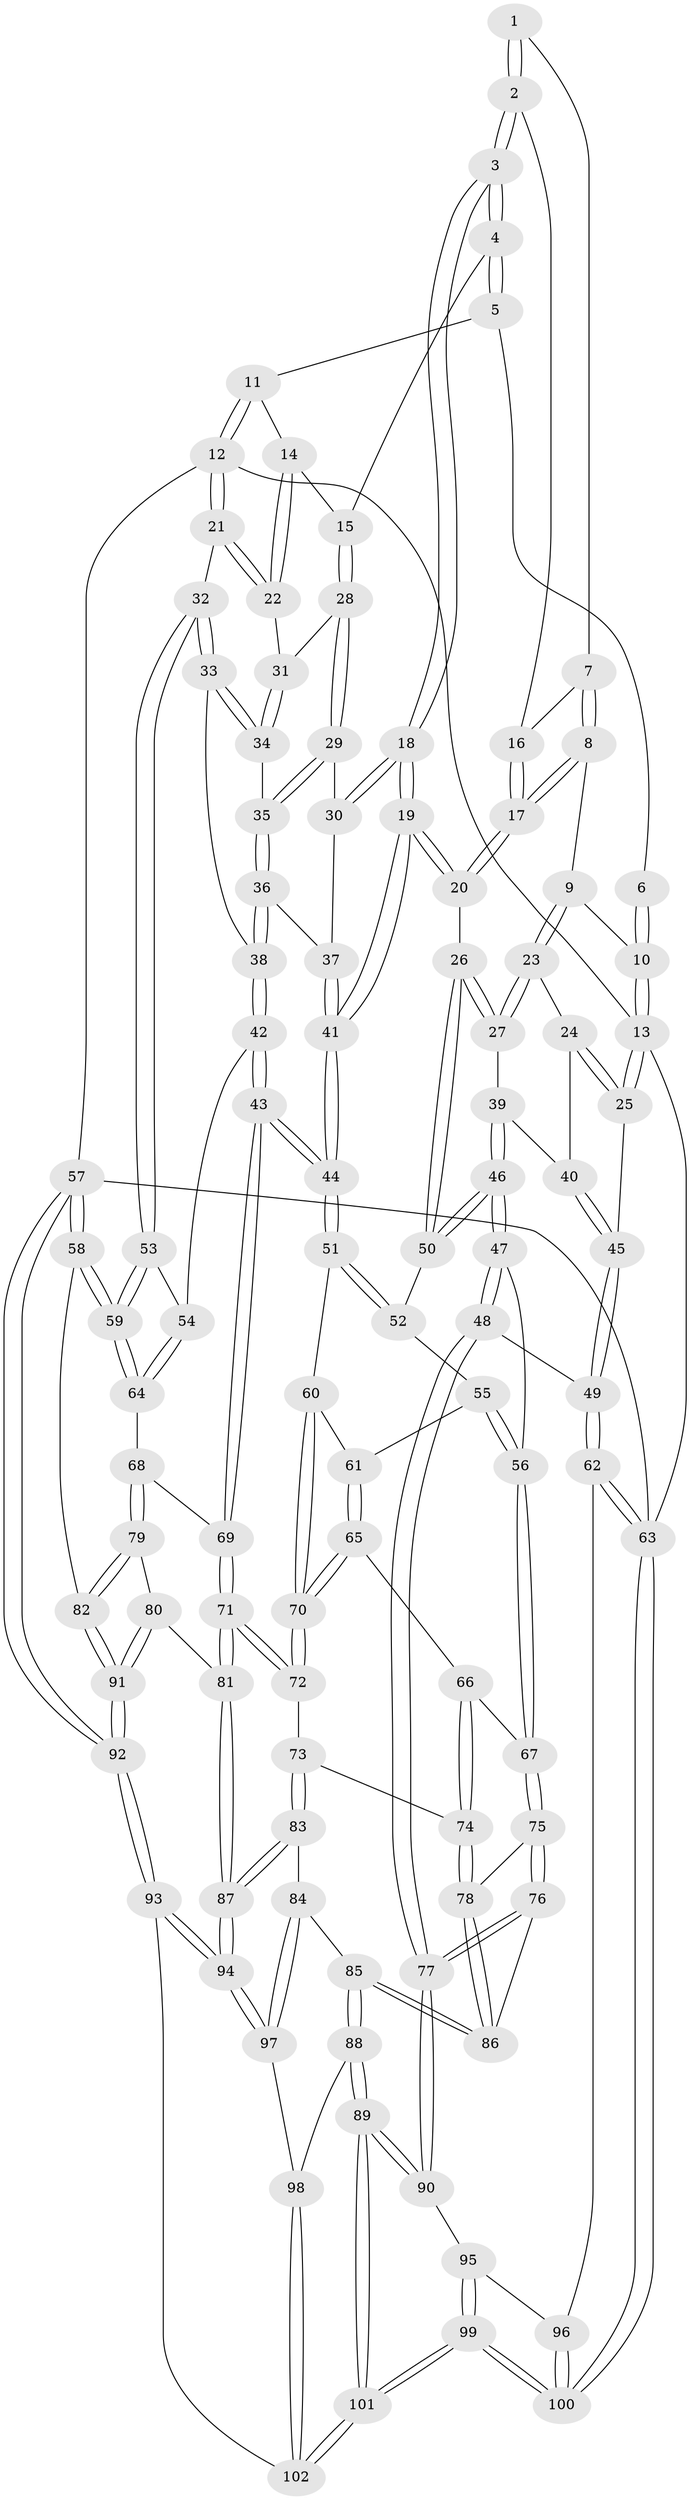 // Generated by graph-tools (version 1.1) at 2025/11/02/21/25 10:11:13]
// undirected, 102 vertices, 252 edges
graph export_dot {
graph [start="1"]
  node [color=gray90,style=filled];
  1 [pos="+0.46369692999941586+0.030325194866033023"];
  2 [pos="+0.503897990726568+0.07654264840875025"];
  3 [pos="+0.6141863657933717+0.06325207493392924"];
  4 [pos="+0.6468613458026972+0.02726538356947004"];
  5 [pos="+0.6567430726446102+0"];
  6 [pos="+0.4564006546410332+0"];
  7 [pos="+0.4268098399787581+0.06821940337589497"];
  8 [pos="+0.37353774652243904+0.0859416185852419"];
  9 [pos="+0.22718722713727543+0"];
  10 [pos="+0.20823079529217695+0"];
  11 [pos="+0.8802505001156994+0"];
  12 [pos="+1+0"];
  13 [pos="+0+0"];
  14 [pos="+0.8663098971381952+0.06605080226078039"];
  15 [pos="+0.6921407131628429+0.07514335894906717"];
  16 [pos="+0.48208211321337624+0.09977781718257826"];
  17 [pos="+0.42993592464406494+0.25325902789741356"];
  18 [pos="+0.5399364426467829+0.26902435791779966"];
  19 [pos="+0.5155438488164398+0.29589327199025994"];
  20 [pos="+0.4314157974000317+0.26906780880664116"];
  21 [pos="+1+0.1642831542144236"];
  22 [pos="+0.8780768627069166+0.10413198920504385"];
  23 [pos="+0.17378612956659978+0.16989375147740593"];
  24 [pos="+0.10807602500609105+0.17716745855644597"];
  25 [pos="+0+0.08541312901037391"];
  26 [pos="+0.32738449479621873+0.2998160581361493"];
  27 [pos="+0.2102857250509019+0.22895462781245549"];
  28 [pos="+0.7212887387067562+0.12837823139530474"];
  29 [pos="+0.7317882458275412+0.18844368027499894"];
  30 [pos="+0.6950928536615032+0.218857707481177"];
  31 [pos="+0.8726471712829923+0.1132592309642915"];
  32 [pos="+1+0.2989114235635664"];
  33 [pos="+1+0.30709835848802036"];
  34 [pos="+0.8490163976280167+0.21680835723424727"];
  35 [pos="+0.8107939947792665+0.2294938326477471"];
  36 [pos="+0.7917690515376967+0.28751162894119675"];
  37 [pos="+0.7280990796658504+0.31976886018409006"];
  38 [pos="+0.8534664705193749+0.3990877319454169"];
  39 [pos="+0.10137925527888546+0.3656881670786373"];
  40 [pos="+0.02005236896279077+0.31859599618143325"];
  41 [pos="+0.6129792791308734+0.4685258575561773"];
  42 [pos="+0.7869733396723698+0.5081949169882578"];
  43 [pos="+0.671777676050142+0.5400754364487419"];
  44 [pos="+0.6177984117823536+0.48739964122104995"];
  45 [pos="+0+0.3227432724166246"];
  46 [pos="+0.11210992452587258+0.5010317921764431"];
  47 [pos="+0.09083386700570786+0.558712758249764"];
  48 [pos="+0+0.6301947767503647"];
  49 [pos="+0+0.6304258957356814"];
  50 [pos="+0.31297177111318064+0.3491700041092167"];
  51 [pos="+0.6020171971031971+0.4925301854388967"];
  52 [pos="+0.3349231074818744+0.45902334834726904"];
  53 [pos="+1+0.3059942839194588"];
  54 [pos="+0.8387659111779411+0.5271441753806716"];
  55 [pos="+0.3229269020253845+0.5219472188188089"];
  56 [pos="+0.15637250864891003+0.5827365502624707"];
  57 [pos="+1+1"];
  58 [pos="+1+0.7116310610931292"];
  59 [pos="+1+0.6595566142139153"];
  60 [pos="+0.5652661520419723+0.5110395809063529"];
  61 [pos="+0.3849188789093574+0.579259658078109"];
  62 [pos="+0+0.8400509215570765"];
  63 [pos="+0+1"];
  64 [pos="+1+0.6388367988481751"];
  65 [pos="+0.3749351407352154+0.6458543094441175"];
  66 [pos="+0.363230995767548+0.6536907812913556"];
  67 [pos="+0.22015606625396747+0.65538278115709"];
  68 [pos="+0.8229690261171722+0.7418784940759492"];
  69 [pos="+0.6709739305267004+0.5944815057704231"];
  70 [pos="+0.43067950623427337+0.683953229282555"];
  71 [pos="+0.6019709403643205+0.7264532599713348"];
  72 [pos="+0.46719034488738614+0.7281207960904165"];
  73 [pos="+0.420090733047603+0.7830842973952215"];
  74 [pos="+0.33031511511942996+0.7725004096591942"];
  75 [pos="+0.23030746267213514+0.7056249998349495"];
  76 [pos="+0.15585640042463542+0.8214170275292048"];
  77 [pos="+0.12857317057881068+0.8393362196138574"];
  78 [pos="+0.3128491053441477+0.781707984149891"];
  79 [pos="+0.8292349746164329+0.8238730527807072"];
  80 [pos="+0.6285241010147934+0.8099951008247727"];
  81 [pos="+0.6092210173214975+0.797215180965082"];
  82 [pos="+0.8441417145526366+0.8563315984722546"];
  83 [pos="+0.4334437726217733+0.8455342044623809"];
  84 [pos="+0.37628970673016293+0.8930159292727007"];
  85 [pos="+0.30918131091290435+0.8624768434298441"];
  86 [pos="+0.3012975939934491+0.8143642863667768"];
  87 [pos="+0.541802371764183+0.895034025336187"];
  88 [pos="+0.2456148257589415+0.9352003429013972"];
  89 [pos="+0.21456617794711566+0.9521420127662048"];
  90 [pos="+0.13381437286368358+0.8886085583554921"];
  91 [pos="+0.8272994005482918+1"];
  92 [pos="+0.8625790268575413+1"];
  93 [pos="+0.618119307310609+1"];
  94 [pos="+0.536956148494869+0.9727731260554169"];
  95 [pos="+0.11039490117355423+0.9076621845972566"];
  96 [pos="+0.08470417391280122+0.9194543024458894"];
  97 [pos="+0.38760417387365076+0.9425609241219277"];
  98 [pos="+0.3660029694351903+0.9739761496166323"];
  99 [pos="+0.0570630573184109+1"];
  100 [pos="+0+1"];
  101 [pos="+0.2365862463461477+1"];
  102 [pos="+0.3441581685135101+1"];
  1 -- 2;
  1 -- 2;
  1 -- 7;
  2 -- 3;
  2 -- 3;
  2 -- 16;
  3 -- 4;
  3 -- 4;
  3 -- 18;
  3 -- 18;
  4 -- 5;
  4 -- 5;
  4 -- 15;
  5 -- 6;
  5 -- 11;
  6 -- 10;
  6 -- 10;
  7 -- 8;
  7 -- 8;
  7 -- 16;
  8 -- 9;
  8 -- 17;
  8 -- 17;
  9 -- 10;
  9 -- 23;
  9 -- 23;
  10 -- 13;
  10 -- 13;
  11 -- 12;
  11 -- 12;
  11 -- 14;
  12 -- 13;
  12 -- 21;
  12 -- 21;
  12 -- 57;
  13 -- 25;
  13 -- 25;
  13 -- 63;
  14 -- 15;
  14 -- 22;
  14 -- 22;
  15 -- 28;
  15 -- 28;
  16 -- 17;
  16 -- 17;
  17 -- 20;
  17 -- 20;
  18 -- 19;
  18 -- 19;
  18 -- 30;
  18 -- 30;
  19 -- 20;
  19 -- 20;
  19 -- 41;
  19 -- 41;
  20 -- 26;
  21 -- 22;
  21 -- 22;
  21 -- 32;
  22 -- 31;
  23 -- 24;
  23 -- 27;
  23 -- 27;
  24 -- 25;
  24 -- 25;
  24 -- 40;
  25 -- 45;
  26 -- 27;
  26 -- 27;
  26 -- 50;
  26 -- 50;
  27 -- 39;
  28 -- 29;
  28 -- 29;
  28 -- 31;
  29 -- 30;
  29 -- 35;
  29 -- 35;
  30 -- 37;
  31 -- 34;
  31 -- 34;
  32 -- 33;
  32 -- 33;
  32 -- 53;
  32 -- 53;
  33 -- 34;
  33 -- 34;
  33 -- 38;
  34 -- 35;
  35 -- 36;
  35 -- 36;
  36 -- 37;
  36 -- 38;
  36 -- 38;
  37 -- 41;
  37 -- 41;
  38 -- 42;
  38 -- 42;
  39 -- 40;
  39 -- 46;
  39 -- 46;
  40 -- 45;
  40 -- 45;
  41 -- 44;
  41 -- 44;
  42 -- 43;
  42 -- 43;
  42 -- 54;
  43 -- 44;
  43 -- 44;
  43 -- 69;
  43 -- 69;
  44 -- 51;
  44 -- 51;
  45 -- 49;
  45 -- 49;
  46 -- 47;
  46 -- 47;
  46 -- 50;
  46 -- 50;
  47 -- 48;
  47 -- 48;
  47 -- 56;
  48 -- 49;
  48 -- 77;
  48 -- 77;
  49 -- 62;
  49 -- 62;
  50 -- 52;
  51 -- 52;
  51 -- 52;
  51 -- 60;
  52 -- 55;
  53 -- 54;
  53 -- 59;
  53 -- 59;
  54 -- 64;
  54 -- 64;
  55 -- 56;
  55 -- 56;
  55 -- 61;
  56 -- 67;
  56 -- 67;
  57 -- 58;
  57 -- 58;
  57 -- 92;
  57 -- 92;
  57 -- 63;
  58 -- 59;
  58 -- 59;
  58 -- 82;
  59 -- 64;
  59 -- 64;
  60 -- 61;
  60 -- 70;
  60 -- 70;
  61 -- 65;
  61 -- 65;
  62 -- 63;
  62 -- 63;
  62 -- 96;
  63 -- 100;
  63 -- 100;
  64 -- 68;
  65 -- 66;
  65 -- 70;
  65 -- 70;
  66 -- 67;
  66 -- 74;
  66 -- 74;
  67 -- 75;
  67 -- 75;
  68 -- 69;
  68 -- 79;
  68 -- 79;
  69 -- 71;
  69 -- 71;
  70 -- 72;
  70 -- 72;
  71 -- 72;
  71 -- 72;
  71 -- 81;
  71 -- 81;
  72 -- 73;
  73 -- 74;
  73 -- 83;
  73 -- 83;
  74 -- 78;
  74 -- 78;
  75 -- 76;
  75 -- 76;
  75 -- 78;
  76 -- 77;
  76 -- 77;
  76 -- 86;
  77 -- 90;
  77 -- 90;
  78 -- 86;
  78 -- 86;
  79 -- 80;
  79 -- 82;
  79 -- 82;
  80 -- 81;
  80 -- 91;
  80 -- 91;
  81 -- 87;
  81 -- 87;
  82 -- 91;
  82 -- 91;
  83 -- 84;
  83 -- 87;
  83 -- 87;
  84 -- 85;
  84 -- 97;
  84 -- 97;
  85 -- 86;
  85 -- 86;
  85 -- 88;
  85 -- 88;
  87 -- 94;
  87 -- 94;
  88 -- 89;
  88 -- 89;
  88 -- 98;
  89 -- 90;
  89 -- 90;
  89 -- 101;
  89 -- 101;
  90 -- 95;
  91 -- 92;
  91 -- 92;
  92 -- 93;
  92 -- 93;
  93 -- 94;
  93 -- 94;
  93 -- 102;
  94 -- 97;
  94 -- 97;
  95 -- 96;
  95 -- 99;
  95 -- 99;
  96 -- 100;
  96 -- 100;
  97 -- 98;
  98 -- 102;
  98 -- 102;
  99 -- 100;
  99 -- 100;
  99 -- 101;
  99 -- 101;
  101 -- 102;
  101 -- 102;
}
